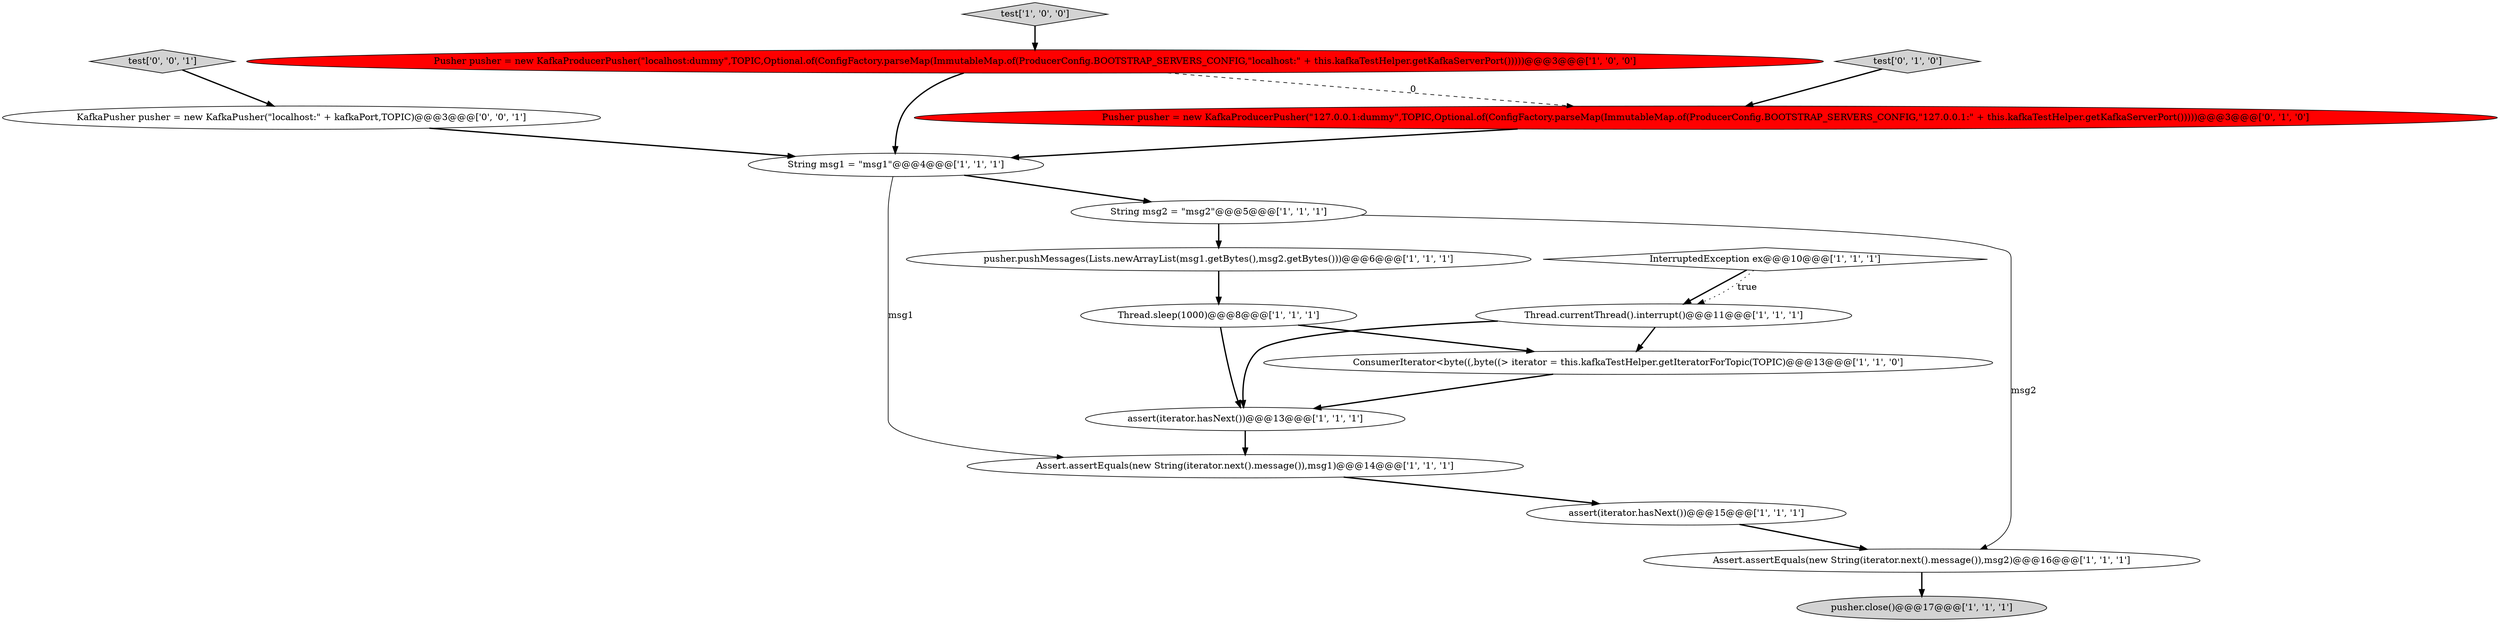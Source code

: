 digraph {
3 [style = filled, label = "Assert.assertEquals(new String(iterator.next().message()),msg1)@@@14@@@['1', '1', '1']", fillcolor = white, shape = ellipse image = "AAA0AAABBB1BBB"];
17 [style = filled, label = "KafkaPusher pusher = new KafkaPusher(\"localhost:\" + kafkaPort,TOPIC)@@@3@@@['0', '0', '1']", fillcolor = white, shape = ellipse image = "AAA0AAABBB3BBB"];
6 [style = filled, label = "ConsumerIterator<byte((,byte((> iterator = this.kafkaTestHelper.getIteratorForTopic(TOPIC)@@@13@@@['1', '1', '0']", fillcolor = white, shape = ellipse image = "AAA0AAABBB1BBB"];
7 [style = filled, label = "InterruptedException ex@@@10@@@['1', '1', '1']", fillcolor = white, shape = diamond image = "AAA0AAABBB1BBB"];
11 [style = filled, label = "String msg1 = \"msg1\"@@@4@@@['1', '1', '1']", fillcolor = white, shape = ellipse image = "AAA0AAABBB1BBB"];
5 [style = filled, label = "Thread.sleep(1000)@@@8@@@['1', '1', '1']", fillcolor = white, shape = ellipse image = "AAA0AAABBB1BBB"];
9 [style = filled, label = "pusher.pushMessages(Lists.newArrayList(msg1.getBytes(),msg2.getBytes()))@@@6@@@['1', '1', '1']", fillcolor = white, shape = ellipse image = "AAA0AAABBB1BBB"];
10 [style = filled, label = "assert(iterator.hasNext())@@@15@@@['1', '1', '1']", fillcolor = white, shape = ellipse image = "AAA0AAABBB1BBB"];
13 [style = filled, label = "assert(iterator.hasNext())@@@13@@@['1', '1', '1']", fillcolor = white, shape = ellipse image = "AAA0AAABBB1BBB"];
4 [style = filled, label = "String msg2 = \"msg2\"@@@5@@@['1', '1', '1']", fillcolor = white, shape = ellipse image = "AAA0AAABBB1BBB"];
2 [style = filled, label = "Pusher pusher = new KafkaProducerPusher(\"localhost:dummy\",TOPIC,Optional.of(ConfigFactory.parseMap(ImmutableMap.of(ProducerConfig.BOOTSTRAP_SERVERS_CONFIG,\"localhost:\" + this.kafkaTestHelper.getKafkaServerPort()))))@@@3@@@['1', '0', '0']", fillcolor = red, shape = ellipse image = "AAA1AAABBB1BBB"];
1 [style = filled, label = "Assert.assertEquals(new String(iterator.next().message()),msg2)@@@16@@@['1', '1', '1']", fillcolor = white, shape = ellipse image = "AAA0AAABBB1BBB"];
14 [style = filled, label = "test['0', '1', '0']", fillcolor = lightgray, shape = diamond image = "AAA0AAABBB2BBB"];
8 [style = filled, label = "pusher.close()@@@17@@@['1', '1', '1']", fillcolor = lightgray, shape = ellipse image = "AAA0AAABBB1BBB"];
16 [style = filled, label = "test['0', '0', '1']", fillcolor = lightgray, shape = diamond image = "AAA0AAABBB3BBB"];
15 [style = filled, label = "Pusher pusher = new KafkaProducerPusher(\"127.0.0.1:dummy\",TOPIC,Optional.of(ConfigFactory.parseMap(ImmutableMap.of(ProducerConfig.BOOTSTRAP_SERVERS_CONFIG,\"127.0.0.1:\" + this.kafkaTestHelper.getKafkaServerPort()))))@@@3@@@['0', '1', '0']", fillcolor = red, shape = ellipse image = "AAA1AAABBB2BBB"];
0 [style = filled, label = "Thread.currentThread().interrupt()@@@11@@@['1', '1', '1']", fillcolor = white, shape = ellipse image = "AAA0AAABBB1BBB"];
12 [style = filled, label = "test['1', '0', '0']", fillcolor = lightgray, shape = diamond image = "AAA0AAABBB1BBB"];
4->9 [style = bold, label=""];
11->3 [style = solid, label="msg1"];
1->8 [style = bold, label=""];
0->13 [style = bold, label=""];
0->6 [style = bold, label=""];
11->4 [style = bold, label=""];
7->0 [style = bold, label=""];
16->17 [style = bold, label=""];
7->0 [style = dotted, label="true"];
2->15 [style = dashed, label="0"];
3->10 [style = bold, label=""];
12->2 [style = bold, label=""];
5->6 [style = bold, label=""];
13->3 [style = bold, label=""];
15->11 [style = bold, label=""];
5->13 [style = bold, label=""];
6->13 [style = bold, label=""];
4->1 [style = solid, label="msg2"];
9->5 [style = bold, label=""];
14->15 [style = bold, label=""];
10->1 [style = bold, label=""];
2->11 [style = bold, label=""];
17->11 [style = bold, label=""];
}
